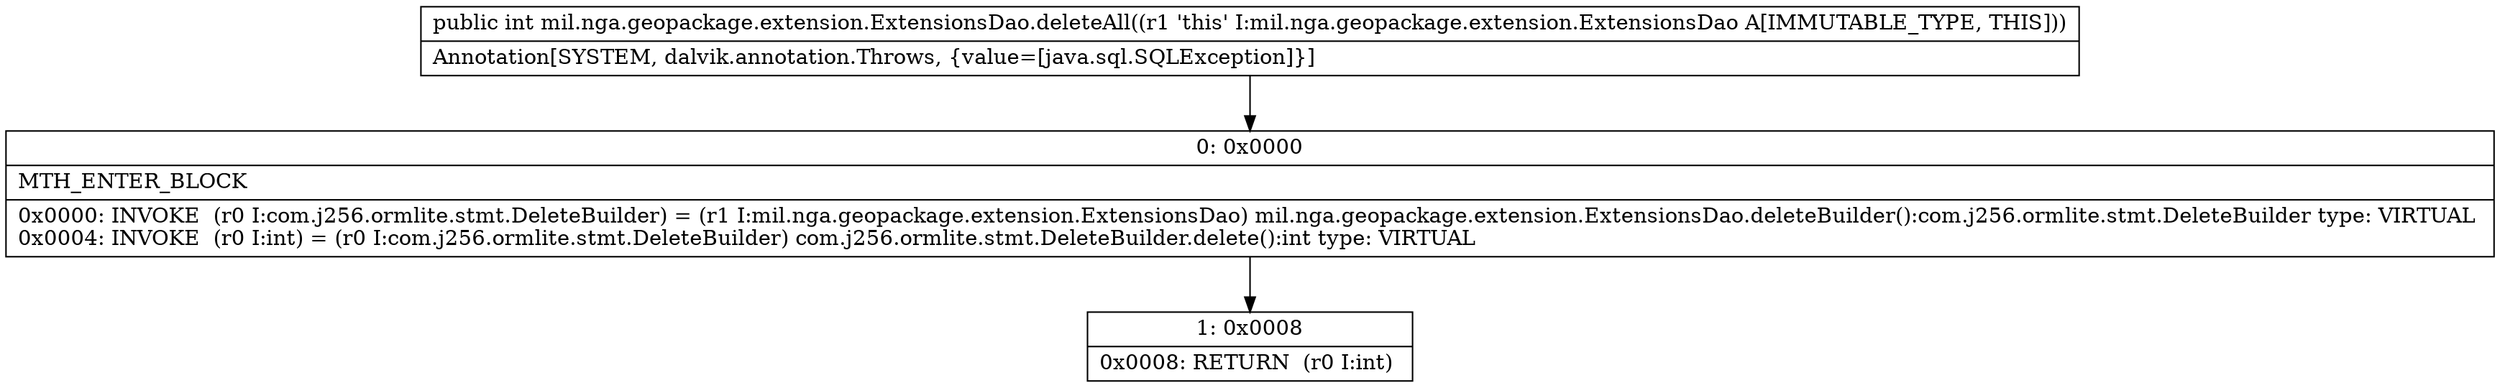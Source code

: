 digraph "CFG formil.nga.geopackage.extension.ExtensionsDao.deleteAll()I" {
Node_0 [shape=record,label="{0\:\ 0x0000|MTH_ENTER_BLOCK\l|0x0000: INVOKE  (r0 I:com.j256.ormlite.stmt.DeleteBuilder) = (r1 I:mil.nga.geopackage.extension.ExtensionsDao) mil.nga.geopackage.extension.ExtensionsDao.deleteBuilder():com.j256.ormlite.stmt.DeleteBuilder type: VIRTUAL \l0x0004: INVOKE  (r0 I:int) = (r0 I:com.j256.ormlite.stmt.DeleteBuilder) com.j256.ormlite.stmt.DeleteBuilder.delete():int type: VIRTUAL \l}"];
Node_1 [shape=record,label="{1\:\ 0x0008|0x0008: RETURN  (r0 I:int) \l}"];
MethodNode[shape=record,label="{public int mil.nga.geopackage.extension.ExtensionsDao.deleteAll((r1 'this' I:mil.nga.geopackage.extension.ExtensionsDao A[IMMUTABLE_TYPE, THIS]))  | Annotation[SYSTEM, dalvik.annotation.Throws, \{value=[java.sql.SQLException]\}]\l}"];
MethodNode -> Node_0;
Node_0 -> Node_1;
}


